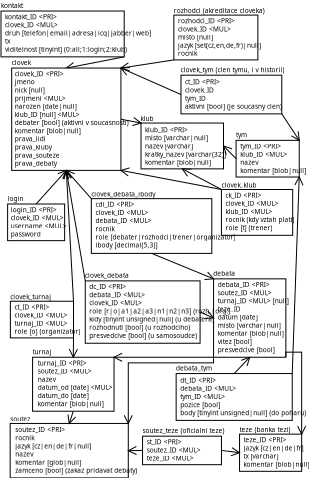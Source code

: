 <?xml version="1.0" encoding="UTF-8"?>
<dia:diagram xmlns:dia="http://www.lysator.liu.se/~alla/dia/">
  <dia:layer name="Background" visible="true">
    <dia:object type="Standard - Line" version="0" id="O0">
      <dia:attribute name="obj_pos">
        <dia:point val="3.325,4.8"/>
      </dia:attribute>
      <dia:attribute name="obj_bb">
        <dia:rectangle val="-2.898,1.468;3.325,4.8"/>
      </dia:attribute>
      <dia:attribute name="conn_endpoints">
        <dia:point val="3.325,4.8"/>
        <dia:point val="-2.575,2.2"/>
      </dia:attribute>
      <dia:attribute name="numcp">
        <dia:int val="1"/>
      </dia:attribute>
      <dia:attribute name="line_width">
        <dia:real val="0"/>
      </dia:attribute>
      <dia:attribute name="end_arrow">
        <dia:enum val="1"/>
      </dia:attribute>
      <dia:attribute name="end_arrow_length">
        <dia:real val="0.8"/>
      </dia:attribute>
      <dia:attribute name="end_arrow_width">
        <dia:real val="0.8"/>
      </dia:attribute>
      <dia:connections>
        <dia:connection handle="0" to="O52" connection="3"/>
        <dia:connection handle="1" to="O64" connection="2"/>
      </dia:connections>
    </dia:object>
    <dia:group>
      <dia:object type="Standard - Text" version="0" id="O1">
        <dia:attribute name="obj_pos">
          <dia:point val="6.5,22.6"/>
        </dia:attribute>
        <dia:attribute name="obj_bb">
          <dia:rectangle val="6.5,21.95;8.4,23"/>
        </dia:attribute>
        <dia:attribute name="text">
          <dia:composite type="text">
            <dia:attribute name="string">
              <dia:string>#debata#</dia:string>
            </dia:attribute>
            <dia:attribute name="font">
              <dia:font family="sans" style="0" name="Helvetica"/>
            </dia:attribute>
            <dia:attribute name="height">
              <dia:real val="0.8"/>
            </dia:attribute>
            <dia:attribute name="pos">
              <dia:point val="6.5,22.6"/>
            </dia:attribute>
            <dia:attribute name="color">
              <dia:color val="#000000"/>
            </dia:attribute>
            <dia:attribute name="alignment">
              <dia:enum val="0"/>
            </dia:attribute>
          </dia:composite>
        </dia:attribute>
      </dia:object>
      <dia:object type="Standard - Box" version="0" id="O2">
        <dia:attribute name="obj_pos">
          <dia:point val="6.525,22.9"/>
        </dia:attribute>
        <dia:attribute name="obj_bb">
          <dia:rectangle val="6.5,22.875;13.65,30.625"/>
        </dia:attribute>
        <dia:attribute name="elem_corner">
          <dia:point val="6.525,22.9"/>
        </dia:attribute>
        <dia:attribute name="elem_width">
          <dia:real val="7.1"/>
        </dia:attribute>
        <dia:attribute name="elem_height">
          <dia:real val="7.7"/>
        </dia:attribute>
        <dia:attribute name="border_width">
          <dia:real val="0.05"/>
        </dia:attribute>
        <dia:attribute name="show_background">
          <dia:boolean val="true"/>
        </dia:attribute>
      </dia:object>
      <dia:object type="Standard - Text" version="0" id="O3">
        <dia:attribute name="obj_pos">
          <dia:point val="6.5,24"/>
        </dia:attribute>
        <dia:attribute name="obj_bb">
          <dia:rectangle val="6.5,23.35;6.5,24.4"/>
        </dia:attribute>
        <dia:attribute name="text">
          <dia:composite type="text">
            <dia:attribute name="string">
              <dia:string>##</dia:string>
            </dia:attribute>
            <dia:attribute name="font">
              <dia:font family="sans" style="0" name="Helvetica"/>
            </dia:attribute>
            <dia:attribute name="height">
              <dia:real val="0.8"/>
            </dia:attribute>
            <dia:attribute name="pos">
              <dia:point val="6.5,24"/>
            </dia:attribute>
            <dia:attribute name="color">
              <dia:color val="#000000"/>
            </dia:attribute>
            <dia:attribute name="alignment">
              <dia:enum val="0"/>
            </dia:attribute>
          </dia:composite>
        </dia:attribute>
      </dia:object>
      <dia:object type="Standard - Text" version="0" id="O4">
        <dia:attribute name="obj_pos">
          <dia:point val="6.925,23.7"/>
        </dia:attribute>
        <dia:attribute name="obj_bb">
          <dia:rectangle val="6.925,23.05;13.025,30.5"/>
        </dia:attribute>
        <dia:attribute name="text">
          <dia:composite type="text">
            <dia:attribute name="string">
              <dia:string>#debata_ID &lt;PRI&gt;
soutez_ID &lt;MUL&gt;
turnaj_ID &lt;MUL&gt; [null]
teze_ID
datum [date]
misto [varchar|null]
komentar [blob|null]
vitez [bool]
presvedcive [bool]#</dia:string>
            </dia:attribute>
            <dia:attribute name="font">
              <dia:font family="sans" style="0" name="Helvetica"/>
            </dia:attribute>
            <dia:attribute name="height">
              <dia:real val="0.8"/>
            </dia:attribute>
            <dia:attribute name="pos">
              <dia:point val="6.925,23.7"/>
            </dia:attribute>
            <dia:attribute name="color">
              <dia:color val="#000000"/>
            </dia:attribute>
            <dia:attribute name="alignment">
              <dia:enum val="0"/>
            </dia:attribute>
          </dia:composite>
        </dia:attribute>
      </dia:object>
    </dia:group>
    <dia:object type="Standard - Line" version="0" id="O5">
      <dia:attribute name="obj_pos">
        <dia:point val="-6.075,23.1"/>
      </dia:attribute>
      <dia:attribute name="obj_bb">
        <dia:rectangle val="-8.726,12.115;-6.075,23.1"/>
      </dia:attribute>
      <dia:attribute name="conn_endpoints">
        <dia:point val="-6.075,23.1"/>
        <dia:point val="-7.938,12.25"/>
      </dia:attribute>
      <dia:attribute name="numcp">
        <dia:int val="1"/>
      </dia:attribute>
      <dia:attribute name="line_width">
        <dia:real val="0"/>
      </dia:attribute>
      <dia:attribute name="end_arrow">
        <dia:enum val="1"/>
      </dia:attribute>
      <dia:attribute name="end_arrow_length">
        <dia:real val="0.8"/>
      </dia:attribute>
      <dia:attribute name="end_arrow_width">
        <dia:real val="0.8"/>
      </dia:attribute>
      <dia:connections>
        <dia:connection handle="0" to="O56" connection="0"/>
        <dia:connection handle="1" to="O64" connection="6"/>
      </dia:connections>
    </dia:object>
    <dia:object type="Standard - Line" version="0" id="O6">
      <dia:attribute name="obj_pos">
        <dia:point val="5.2,26.163"/>
      </dia:attribute>
      <dia:attribute name="obj_bb">
        <dia:rectangle val="5.2,26.019;6.849,27.481"/>
      </dia:attribute>
      <dia:attribute name="conn_endpoints">
        <dia:point val="5.2,26.163"/>
        <dia:point val="6.525,26.75"/>
      </dia:attribute>
      <dia:attribute name="numcp">
        <dia:int val="1"/>
      </dia:attribute>
      <dia:attribute name="line_width">
        <dia:real val="0"/>
      </dia:attribute>
      <dia:attribute name="end_arrow">
        <dia:enum val="1"/>
      </dia:attribute>
      <dia:attribute name="end_arrow_length">
        <dia:real val="0.8"/>
      </dia:attribute>
      <dia:attribute name="end_arrow_width">
        <dia:real val="0.8"/>
      </dia:attribute>
      <dia:connections>
        <dia:connection handle="0" to="O56" connection="4"/>
        <dia:connection handle="1" to="O2" connection="3"/>
      </dia:connections>
    </dia:object>
    <dia:object type="Standard - Line" version="0" id="O7">
      <dia:attribute name="obj_pos">
        <dia:point val="8.55,32.2"/>
      </dia:attribute>
      <dia:attribute name="obj_bb">
        <dia:rectangle val="8.55,30.048;10.654,32.2"/>
      </dia:attribute>
      <dia:attribute name="conn_endpoints">
        <dia:point val="8.55,32.2"/>
        <dia:point val="10.075,30.6"/>
      </dia:attribute>
      <dia:attribute name="numcp">
        <dia:int val="1"/>
      </dia:attribute>
      <dia:attribute name="line_width">
        <dia:real val="0"/>
      </dia:attribute>
      <dia:attribute name="end_arrow">
        <dia:enum val="1"/>
      </dia:attribute>
      <dia:attribute name="end_arrow_length">
        <dia:real val="0.8"/>
      </dia:attribute>
      <dia:attribute name="end_arrow_width">
        <dia:real val="0.8"/>
      </dia:attribute>
      <dia:connections>
        <dia:connection handle="0" to="O59" connection="1"/>
        <dia:connection handle="1" to="O2" connection="6"/>
      </dia:connections>
    </dia:object>
    <dia:group>
      <dia:object type="Standard - Text" version="0" id="O8">
        <dia:attribute name="obj_pos">
          <dia:point val="-0.65,7.4"/>
        </dia:attribute>
        <dia:attribute name="obj_bb">
          <dia:rectangle val="-0.65,6.75;0.5,7.8"/>
        </dia:attribute>
        <dia:attribute name="text">
          <dia:composite type="text">
            <dia:attribute name="string">
              <dia:string>#klub#</dia:string>
            </dia:attribute>
            <dia:attribute name="font">
              <dia:font family="sans" style="0" name="Helvetica"/>
            </dia:attribute>
            <dia:attribute name="height">
              <dia:real val="0.8"/>
            </dia:attribute>
            <dia:attribute name="pos">
              <dia:point val="-0.65,7.4"/>
            </dia:attribute>
            <dia:attribute name="color">
              <dia:color val="#000000"/>
            </dia:attribute>
            <dia:attribute name="alignment">
              <dia:enum val="0"/>
            </dia:attribute>
          </dia:composite>
        </dia:attribute>
      </dia:object>
      <dia:object type="Standard - Box" version="0" id="O9">
        <dia:attribute name="obj_pos">
          <dia:point val="-0.6,7.6"/>
        </dia:attribute>
        <dia:attribute name="obj_bb">
          <dia:rectangle val="-0.625,7.575;7.525,12.125"/>
        </dia:attribute>
        <dia:attribute name="elem_corner">
          <dia:point val="-0.6,7.6"/>
        </dia:attribute>
        <dia:attribute name="elem_width">
          <dia:real val="8.1"/>
        </dia:attribute>
        <dia:attribute name="elem_height">
          <dia:real val="4.5"/>
        </dia:attribute>
        <dia:attribute name="border_width">
          <dia:real val="0.05"/>
        </dia:attribute>
        <dia:attribute name="show_background">
          <dia:boolean val="true"/>
        </dia:attribute>
      </dia:object>
      <dia:object type="Standard - Text" version="0" id="O10">
        <dia:attribute name="obj_pos">
          <dia:point val="-0.2,8.5"/>
        </dia:attribute>
        <dia:attribute name="obj_bb">
          <dia:rectangle val="-0.2,7.85;7,12.1"/>
        </dia:attribute>
        <dia:attribute name="text">
          <dia:composite type="text">
            <dia:attribute name="string">
              <dia:string>#klub_ID &lt;PRI&gt;
misto [varchar|null]
nazev [varchar]
kratky_nazev [varchar(32)]
komentar [blob|null]#</dia:string>
            </dia:attribute>
            <dia:attribute name="font">
              <dia:font family="sans" style="0" name="Helvetica"/>
            </dia:attribute>
            <dia:attribute name="height">
              <dia:real val="0.8"/>
            </dia:attribute>
            <dia:attribute name="pos">
              <dia:point val="-0.2,8.5"/>
            </dia:attribute>
            <dia:attribute name="color">
              <dia:color val="#000000"/>
            </dia:attribute>
            <dia:attribute name="alignment">
              <dia:enum val="0"/>
            </dia:attribute>
          </dia:composite>
        </dia:attribute>
      </dia:object>
    </dia:group>
    <dia:object type="Standard - Line" version="0" id="O11">
      <dia:attribute name="obj_pos">
        <dia:point val="-2.575,7.225"/>
      </dia:attribute>
      <dia:attribute name="obj_bb">
        <dia:rectangle val="-2.575,6.814;-0.451,8.386"/>
      </dia:attribute>
      <dia:attribute name="conn_endpoints">
        <dia:point val="-2.575,7.225"/>
        <dia:point val="-0.6,7.6"/>
      </dia:attribute>
      <dia:attribute name="numcp">
        <dia:int val="1"/>
      </dia:attribute>
      <dia:attribute name="line_width">
        <dia:real val="0"/>
      </dia:attribute>
      <dia:attribute name="end_arrow">
        <dia:enum val="1"/>
      </dia:attribute>
      <dia:attribute name="end_arrow_length">
        <dia:real val="0.8"/>
      </dia:attribute>
      <dia:attribute name="end_arrow_width">
        <dia:real val="0.8"/>
      </dia:attribute>
      <dia:connections>
        <dia:connection handle="0" to="O64" connection="4"/>
        <dia:connection handle="1" to="O9" connection="0"/>
      </dia:connections>
    </dia:object>
    <dia:group>
      <dia:object type="Standard - Text" version="0" id="O12">
        <dia:attribute name="obj_pos">
          <dia:point val="2.625,-3.2"/>
        </dia:attribute>
        <dia:attribute name="obj_bb">
          <dia:rectangle val="2.625,-3.85;10.625,-2.8"/>
        </dia:attribute>
        <dia:attribute name="text">
          <dia:composite type="text">
            <dia:attribute name="string">
              <dia:string>#rozhodci (akreditace cloveka)#</dia:string>
            </dia:attribute>
            <dia:attribute name="font">
              <dia:font family="sans" style="0" name="Helvetica"/>
            </dia:attribute>
            <dia:attribute name="height">
              <dia:real val="0.8"/>
            </dia:attribute>
            <dia:attribute name="pos">
              <dia:point val="2.625,-3.2"/>
            </dia:attribute>
            <dia:attribute name="color">
              <dia:color val="#000000"/>
            </dia:attribute>
            <dia:attribute name="alignment">
              <dia:enum val="0"/>
            </dia:attribute>
          </dia:composite>
        </dia:attribute>
      </dia:object>
      <dia:object type="Standard - Box" version="0" id="O13">
        <dia:attribute name="obj_pos">
          <dia:point val="2.625,-3"/>
        </dia:attribute>
        <dia:attribute name="obj_bb">
          <dia:rectangle val="2.625,-3;10.875,1.4"/>
        </dia:attribute>
        <dia:attribute name="elem_corner">
          <dia:point val="2.625,-3"/>
        </dia:attribute>
        <dia:attribute name="elem_width">
          <dia:real val="8.25"/>
        </dia:attribute>
        <dia:attribute name="elem_height">
          <dia:real val="4.4"/>
        </dia:attribute>
        <dia:attribute name="border_width">
          <dia:real val="0"/>
        </dia:attribute>
        <dia:attribute name="show_background">
          <dia:boolean val="true"/>
        </dia:attribute>
      </dia:object>
      <dia:object type="Standard - Text" version="0" id="O14">
        <dia:attribute name="obj_pos">
          <dia:point val="3.025,-2.2"/>
        </dia:attribute>
        <dia:attribute name="obj_bb">
          <dia:rectangle val="3.025,-2.85;10.025,1.4"/>
        </dia:attribute>
        <dia:attribute name="text">
          <dia:composite type="text">
            <dia:attribute name="string">
              <dia:string>#rozhodci_ID &lt;PRI&gt;
clovek_ID &lt;MUL&gt;
misto [null]
jazyk [set(cz,en,de,fr)|null]
rocnik#</dia:string>
            </dia:attribute>
            <dia:attribute name="font">
              <dia:font family="sans" style="0" name="Helvetica"/>
            </dia:attribute>
            <dia:attribute name="height">
              <dia:real val="0.8"/>
            </dia:attribute>
            <dia:attribute name="pos">
              <dia:point val="3.025,-2.2"/>
            </dia:attribute>
            <dia:attribute name="color">
              <dia:color val="#000000"/>
            </dia:attribute>
            <dia:attribute name="alignment">
              <dia:enum val="0"/>
            </dia:attribute>
          </dia:composite>
        </dia:attribute>
      </dia:object>
    </dia:group>
    <dia:object type="Standard - Line" version="0" id="O15">
      <dia:attribute name="obj_pos">
        <dia:point val="2.625,1.4"/>
      </dia:attribute>
      <dia:attribute name="obj_bb">
        <dia:rectangle val="-2.697,1.4;2.625,2.991"/>
      </dia:attribute>
      <dia:attribute name="conn_endpoints">
        <dia:point val="2.625,1.4"/>
        <dia:point val="-2.575,2.2"/>
      </dia:attribute>
      <dia:attribute name="numcp">
        <dia:int val="1"/>
      </dia:attribute>
      <dia:attribute name="line_width">
        <dia:real val="0"/>
      </dia:attribute>
      <dia:attribute name="end_arrow">
        <dia:enum val="1"/>
      </dia:attribute>
      <dia:attribute name="end_arrow_length">
        <dia:real val="0.8"/>
      </dia:attribute>
      <dia:attribute name="end_arrow_width">
        <dia:real val="0.8"/>
      </dia:attribute>
      <dia:connections>
        <dia:connection handle="0" to="O13" connection="5"/>
        <dia:connection handle="1" to="O64" connection="2"/>
      </dia:connections>
    </dia:object>
    <dia:group>
      <dia:object type="Standard - Text" version="0" id="O16">
        <dia:attribute name="obj_pos">
          <dia:point val="-13.45,36.9"/>
        </dia:attribute>
        <dia:attribute name="obj_bb">
          <dia:rectangle val="-13.45,36.25;-11.65,37.3"/>
        </dia:attribute>
        <dia:attribute name="text">
          <dia:composite type="text">
            <dia:attribute name="string">
              <dia:string>#soutez#</dia:string>
            </dia:attribute>
            <dia:attribute name="font">
              <dia:font family="sans" style="0" name="Helvetica"/>
            </dia:attribute>
            <dia:attribute name="height">
              <dia:real val="0.8"/>
            </dia:attribute>
            <dia:attribute name="pos">
              <dia:point val="-13.45,36.9"/>
            </dia:attribute>
            <dia:attribute name="color">
              <dia:color val="#000000"/>
            </dia:attribute>
            <dia:attribute name="alignment">
              <dia:enum val="0"/>
            </dia:attribute>
          </dia:composite>
        </dia:attribute>
      </dia:object>
      <dia:object type="Standard - Box" version="0" id="O17">
        <dia:attribute name="obj_pos">
          <dia:point val="-13.45,37.1"/>
        </dia:attribute>
        <dia:attribute name="obj_bb">
          <dia:rectangle val="-13.45,37.1;-1.85,42.45"/>
        </dia:attribute>
        <dia:attribute name="elem_corner">
          <dia:point val="-13.45,37.1"/>
        </dia:attribute>
        <dia:attribute name="elem_width">
          <dia:real val="11.6"/>
        </dia:attribute>
        <dia:attribute name="elem_height">
          <dia:real val="5.35"/>
        </dia:attribute>
        <dia:attribute name="border_width">
          <dia:real val="0"/>
        </dia:attribute>
        <dia:attribute name="show_background">
          <dia:boolean val="true"/>
        </dia:attribute>
      </dia:object>
      <dia:object type="Standard - Text" version="0" id="O18">
        <dia:attribute name="obj_pos">
          <dia:point val="-12.95,37.95"/>
        </dia:attribute>
        <dia:attribute name="obj_bb">
          <dia:rectangle val="-12.95,37.3;-2.3,42.35"/>
        </dia:attribute>
        <dia:attribute name="text">
          <dia:composite type="text">
            <dia:attribute name="string">
              <dia:string>#soutez_ID &lt;PRI&gt;
rocnik
jazyk [cz|en|de|fr|null]
nazev
komentar [glob|null]
zamceno [bool] (zakaz pridavat debaty)#</dia:string>
            </dia:attribute>
            <dia:attribute name="font">
              <dia:font family="sans" style="0" name="Helvetica"/>
            </dia:attribute>
            <dia:attribute name="height">
              <dia:real val="0.8"/>
            </dia:attribute>
            <dia:attribute name="pos">
              <dia:point val="-12.95,37.95"/>
            </dia:attribute>
            <dia:attribute name="color">
              <dia:color val="#000000"/>
            </dia:attribute>
            <dia:attribute name="alignment">
              <dia:enum val="0"/>
            </dia:attribute>
          </dia:composite>
        </dia:attribute>
      </dia:object>
    </dia:group>
    <dia:object type="Standard - Line" version="0" id="O19">
      <dia:attribute name="obj_pos">
        <dia:point val="-0.45,39.75"/>
      </dia:attribute>
      <dia:attribute name="obj_bb">
        <dia:rectangle val="-1.864,38.975;-0.45,40.575"/>
      </dia:attribute>
      <dia:attribute name="conn_endpoints">
        <dia:point val="-0.45,39.75"/>
        <dia:point val="-1.85,39.775"/>
      </dia:attribute>
      <dia:attribute name="numcp">
        <dia:int val="1"/>
      </dia:attribute>
      <dia:attribute name="line_width">
        <dia:real val="0"/>
      </dia:attribute>
      <dia:attribute name="end_arrow">
        <dia:enum val="1"/>
      </dia:attribute>
      <dia:attribute name="end_arrow_length">
        <dia:real val="0.8"/>
      </dia:attribute>
      <dia:attribute name="end_arrow_width">
        <dia:real val="0.8"/>
      </dia:attribute>
      <dia:connections>
        <dia:connection handle="0" to="O50" connection="3"/>
        <dia:connection handle="1" to="O17" connection="4"/>
      </dia:connections>
    </dia:object>
    <dia:group>
      <dia:object type="Standard - Text" version="0" id="O20">
        <dia:attribute name="obj_pos">
          <dia:point val="9.075,37.95"/>
        </dia:attribute>
        <dia:attribute name="obj_bb">
          <dia:rectangle val="9.075,37.3;13.575,38.35"/>
        </dia:attribute>
        <dia:attribute name="text">
          <dia:composite type="text">
            <dia:attribute name="string">
              <dia:string>#teze (banka tezi)#</dia:string>
            </dia:attribute>
            <dia:attribute name="font">
              <dia:font family="sans" style="0" name="Helvetica"/>
            </dia:attribute>
            <dia:attribute name="height">
              <dia:real val="0.8"/>
            </dia:attribute>
            <dia:attribute name="pos">
              <dia:point val="9.075,37.95"/>
            </dia:attribute>
            <dia:attribute name="color">
              <dia:color val="#000000"/>
            </dia:attribute>
            <dia:attribute name="alignment">
              <dia:enum val="0"/>
            </dia:attribute>
          </dia:composite>
        </dia:attribute>
      </dia:object>
      <dia:object type="Standard - Box" version="0" id="O21">
        <dia:attribute name="obj_pos">
          <dia:point val="9.075,38.15"/>
        </dia:attribute>
        <dia:attribute name="obj_bb">
          <dia:rectangle val="9.075,38.15;15.175,41.8"/>
        </dia:attribute>
        <dia:attribute name="elem_corner">
          <dia:point val="9.075,38.15"/>
        </dia:attribute>
        <dia:attribute name="elem_width">
          <dia:real val="6.1"/>
        </dia:attribute>
        <dia:attribute name="elem_height">
          <dia:real val="3.65"/>
        </dia:attribute>
        <dia:attribute name="border_width">
          <dia:real val="0"/>
        </dia:attribute>
        <dia:attribute name="show_background">
          <dia:boolean val="true"/>
        </dia:attribute>
      </dia:object>
      <dia:object type="Standard - Text" version="0" id="O22">
        <dia:attribute name="obj_pos">
          <dia:point val="9.475,38.95"/>
        </dia:attribute>
        <dia:attribute name="obj_bb">
          <dia:rectangle val="9.475,38.3;14.825,41.75"/>
        </dia:attribute>
        <dia:attribute name="text">
          <dia:composite type="text">
            <dia:attribute name="string">
              <dia:string>#teze_ID &lt;PRI&gt;
jazyk [cz|en|de|fr]
tx [varchar]
komentar [blob|null]#</dia:string>
            </dia:attribute>
            <dia:attribute name="font">
              <dia:font family="sans" style="0" name="Helvetica"/>
            </dia:attribute>
            <dia:attribute name="height">
              <dia:real val="0.8"/>
            </dia:attribute>
            <dia:attribute name="pos">
              <dia:point val="9.475,38.95"/>
            </dia:attribute>
            <dia:attribute name="color">
              <dia:color val="#000000"/>
            </dia:attribute>
            <dia:attribute name="alignment">
              <dia:enum val="0"/>
            </dia:attribute>
          </dia:composite>
        </dia:attribute>
      </dia:object>
    </dia:group>
    <dia:object type="Standard - Line" version="0" id="O23">
      <dia:attribute name="obj_pos">
        <dia:point val="7.3,39.75"/>
      </dia:attribute>
      <dia:attribute name="obj_bb">
        <dia:rectangle val="7.3,39.181;9.176,40.769"/>
      </dia:attribute>
      <dia:attribute name="conn_endpoints">
        <dia:point val="7.3,39.75"/>
        <dia:point val="9.075,39.975"/>
      </dia:attribute>
      <dia:attribute name="numcp">
        <dia:int val="1"/>
      </dia:attribute>
      <dia:attribute name="line_width">
        <dia:real val="0"/>
      </dia:attribute>
      <dia:attribute name="end_arrow">
        <dia:enum val="1"/>
      </dia:attribute>
      <dia:attribute name="end_arrow_length">
        <dia:real val="0.8"/>
      </dia:attribute>
      <dia:attribute name="end_arrow_width">
        <dia:real val="0.8"/>
      </dia:attribute>
      <dia:connections>
        <dia:connection handle="0" to="O50" connection="4"/>
        <dia:connection handle="1" to="O21" connection="3"/>
      </dia:connections>
    </dia:object>
    <dia:group>
      <dia:object type="Standard - Text" version="0" id="O24">
        <dia:attribute name="obj_pos">
          <dia:point val="8.736,9"/>
        </dia:attribute>
        <dia:attribute name="obj_bb">
          <dia:rectangle val="8.736,8.35;9.686,9.4"/>
        </dia:attribute>
        <dia:attribute name="text">
          <dia:composite type="text">
            <dia:attribute name="string">
              <dia:string>#tym#</dia:string>
            </dia:attribute>
            <dia:attribute name="font">
              <dia:font family="sans" style="0" name="Helvetica"/>
            </dia:attribute>
            <dia:attribute name="height">
              <dia:real val="0.8"/>
            </dia:attribute>
            <dia:attribute name="pos">
              <dia:point val="8.736,9"/>
            </dia:attribute>
            <dia:attribute name="color">
              <dia:color val="#000000"/>
            </dia:attribute>
            <dia:attribute name="alignment">
              <dia:enum val="0"/>
            </dia:attribute>
          </dia:composite>
        </dia:attribute>
      </dia:object>
      <dia:object type="Standard - Box" version="0" id="O25">
        <dia:attribute name="obj_pos">
          <dia:point val="8.736,9.3"/>
        </dia:attribute>
        <dia:attribute name="obj_bb">
          <dia:rectangle val="8.736,9.3;14.936,12.9"/>
        </dia:attribute>
        <dia:attribute name="elem_corner">
          <dia:point val="8.736,9.3"/>
        </dia:attribute>
        <dia:attribute name="elem_width">
          <dia:real val="6.2"/>
        </dia:attribute>
        <dia:attribute name="elem_height">
          <dia:real val="3.6"/>
        </dia:attribute>
        <dia:attribute name="border_width">
          <dia:real val="0"/>
        </dia:attribute>
        <dia:attribute name="show_background">
          <dia:boolean val="true"/>
        </dia:attribute>
      </dia:object>
      <dia:object type="Standard - Text" version="0" id="O26">
        <dia:attribute name="obj_pos">
          <dia:point val="9.136,10.1"/>
        </dia:attribute>
        <dia:attribute name="obj_bb">
          <dia:rectangle val="9.136,9.45;14.486,12.9"/>
        </dia:attribute>
        <dia:attribute name="text">
          <dia:composite type="text">
            <dia:attribute name="string">
              <dia:string>#tym_ID &lt;PRI&gt;
klub_ID &lt;MUL&gt;
nazev
komentar [blob|null]#</dia:string>
            </dia:attribute>
            <dia:attribute name="font">
              <dia:font family="sans" style="0" name="Helvetica"/>
            </dia:attribute>
            <dia:attribute name="height">
              <dia:real val="0.8"/>
            </dia:attribute>
            <dia:attribute name="pos">
              <dia:point val="9.136,10.1"/>
            </dia:attribute>
            <dia:attribute name="color">
              <dia:color val="#000000"/>
            </dia:attribute>
            <dia:attribute name="alignment">
              <dia:enum val="0"/>
            </dia:attribute>
          </dia:composite>
        </dia:attribute>
      </dia:object>
    </dia:group>
    <dia:object type="Standard - Line" version="0" id="O27">
      <dia:attribute name="obj_pos">
        <dia:point val="13.225,6.7"/>
      </dia:attribute>
      <dia:attribute name="obj_bb">
        <dia:rectangle val="13.225,6.7;15.604,9.74"/>
      </dia:attribute>
      <dia:attribute name="conn_endpoints">
        <dia:point val="13.225,6.7"/>
        <dia:point val="14.936,9.3"/>
      </dia:attribute>
      <dia:attribute name="numcp">
        <dia:int val="1"/>
      </dia:attribute>
      <dia:attribute name="line_width">
        <dia:real val="0"/>
      </dia:attribute>
      <dia:attribute name="end_arrow">
        <dia:enum val="1"/>
      </dia:attribute>
      <dia:attribute name="end_arrow_length">
        <dia:real val="0.8"/>
      </dia:attribute>
      <dia:attribute name="end_arrow_width">
        <dia:real val="0.8"/>
      </dia:attribute>
      <dia:connections>
        <dia:connection handle="0" to="O52" connection="7"/>
        <dia:connection handle="1" to="O25" connection="2"/>
      </dia:connections>
    </dia:object>
    <dia:object type="Standard - Line" version="0" id="O28">
      <dia:attribute name="obj_pos">
        <dia:point val="14.25,32.2"/>
      </dia:attribute>
      <dia:attribute name="obj_bb">
        <dia:rectangle val="14.136,12.872;15.735,32.2"/>
      </dia:attribute>
      <dia:attribute name="conn_endpoints">
        <dia:point val="14.25,32.2"/>
        <dia:point val="14.936,12.9"/>
      </dia:attribute>
      <dia:attribute name="numcp">
        <dia:int val="1"/>
      </dia:attribute>
      <dia:attribute name="line_width">
        <dia:real val="0"/>
      </dia:attribute>
      <dia:attribute name="end_arrow">
        <dia:enum val="1"/>
      </dia:attribute>
      <dia:attribute name="end_arrow_length">
        <dia:real val="0.8"/>
      </dia:attribute>
      <dia:attribute name="end_arrow_width">
        <dia:real val="0.8"/>
      </dia:attribute>
      <dia:connections>
        <dia:connection handle="0" to="O59" connection="2"/>
        <dia:connection handle="1" to="O25" connection="7"/>
      </dia:connections>
    </dia:object>
    <dia:object type="Standard - Line" version="0" id="O29">
      <dia:attribute name="obj_pos">
        <dia:point val="8.736,11.1"/>
      </dia:attribute>
      <dia:attribute name="obj_bb">
        <dia:rectangle val="6.931,9.288;8.736,11.1"/>
      </dia:attribute>
      <dia:attribute name="conn_endpoints">
        <dia:point val="8.736,11.1"/>
        <dia:point val="7.5,9.85"/>
      </dia:attribute>
      <dia:attribute name="numcp">
        <dia:int val="1"/>
      </dia:attribute>
      <dia:attribute name="line_width">
        <dia:real val="0"/>
      </dia:attribute>
      <dia:attribute name="end_arrow">
        <dia:enum val="1"/>
      </dia:attribute>
      <dia:attribute name="end_arrow_length">
        <dia:real val="0.8"/>
      </dia:attribute>
      <dia:attribute name="end_arrow_width">
        <dia:real val="0.8"/>
      </dia:attribute>
      <dia:connections>
        <dia:connection handle="0" to="O25" connection="3"/>
        <dia:connection handle="1" to="O9" connection="4"/>
      </dia:connections>
    </dia:object>
    <dia:object type="Standard - Line" version="0" id="O30">
      <dia:attribute name="obj_pos">
        <dia:point val="-2.25,1.1"/>
      </dia:attribute>
      <dia:attribute name="obj_bb">
        <dia:rectangle val="-8.089,1.1;-2.25,2.985"/>
      </dia:attribute>
      <dia:attribute name="conn_endpoints">
        <dia:point val="-2.25,1.1"/>
        <dia:point val="-7.938,2.2"/>
      </dia:attribute>
      <dia:attribute name="numcp">
        <dia:int val="1"/>
      </dia:attribute>
      <dia:attribute name="line_width">
        <dia:real val="0"/>
      </dia:attribute>
      <dia:attribute name="end_arrow">
        <dia:enum val="1"/>
      </dia:attribute>
      <dia:attribute name="end_arrow_length">
        <dia:real val="0.8"/>
      </dia:attribute>
      <dia:attribute name="end_arrow_width">
        <dia:real val="0.8"/>
      </dia:attribute>
      <dia:connections>
        <dia:connection handle="0" to="O32" connection="7"/>
        <dia:connection handle="1" to="O64" connection="1"/>
      </dia:connections>
    </dia:object>
    <dia:group>
      <dia:object type="Standard - Text" version="0" id="O31">
        <dia:attribute name="obj_pos">
          <dia:point val="-14.35,-3.7"/>
        </dia:attribute>
        <dia:attribute name="obj_bb">
          <dia:rectangle val="-14.35,-4.35;-12.4,-3.3"/>
        </dia:attribute>
        <dia:attribute name="text">
          <dia:composite type="text">
            <dia:attribute name="string">
              <dia:string>#kontakt#</dia:string>
            </dia:attribute>
            <dia:attribute name="font">
              <dia:font family="sans" style="0" name="Helvetica"/>
            </dia:attribute>
            <dia:attribute name="height">
              <dia:real val="0.8"/>
            </dia:attribute>
            <dia:attribute name="pos">
              <dia:point val="-14.35,-3.7"/>
            </dia:attribute>
            <dia:attribute name="color">
              <dia:color val="#000000"/>
            </dia:attribute>
            <dia:attribute name="alignment">
              <dia:enum val="0"/>
            </dia:attribute>
          </dia:composite>
        </dia:attribute>
      </dia:object>
      <dia:object type="Standard - Box" version="0" id="O32">
        <dia:attribute name="obj_pos">
          <dia:point val="-14.35,-3.4"/>
        </dia:attribute>
        <dia:attribute name="obj_bb">
          <dia:rectangle val="-14.35,-3.4;-2.25,1.1"/>
        </dia:attribute>
        <dia:attribute name="elem_corner">
          <dia:point val="-14.35,-3.4"/>
        </dia:attribute>
        <dia:attribute name="elem_width">
          <dia:real val="12.1"/>
        </dia:attribute>
        <dia:attribute name="elem_height">
          <dia:real val="4.5"/>
        </dia:attribute>
        <dia:attribute name="border_width">
          <dia:real val="0"/>
        </dia:attribute>
        <dia:attribute name="show_background">
          <dia:boolean val="true"/>
        </dia:attribute>
      </dia:object>
      <dia:object type="Standard - Text" version="0" id="O33">
        <dia:attribute name="obj_pos">
          <dia:point val="-13.95,-2.6"/>
        </dia:attribute>
        <dia:attribute name="obj_bb">
          <dia:rectangle val="-13.95,-3.25;-2.55,1"/>
        </dia:attribute>
        <dia:attribute name="text">
          <dia:composite type="text">
            <dia:attribute name="string">
              <dia:string>#kontakt_ID &lt;PRI&gt;
clovek_ID &lt;MUL&gt;
druh [telefon|email|adresa|icq|jabber|web]
tx
viditelnost [tinyint] (0:all;1:login;2:klub)#</dia:string>
            </dia:attribute>
            <dia:attribute name="font">
              <dia:font family="sans" style="0" name="Helvetica"/>
            </dia:attribute>
            <dia:attribute name="height">
              <dia:real val="0.8"/>
            </dia:attribute>
            <dia:attribute name="pos">
              <dia:point val="-13.95,-2.6"/>
            </dia:attribute>
            <dia:attribute name="color">
              <dia:color val="#000000"/>
            </dia:attribute>
            <dia:attribute name="alignment">
              <dia:enum val="0"/>
            </dia:attribute>
          </dia:composite>
        </dia:attribute>
      </dia:object>
    </dia:group>
    <dia:group>
      <dia:object type="Standard - Box" version="0" id="O34">
        <dia:attribute name="obj_pos">
          <dia:point val="-11.25,30.6"/>
        </dia:attribute>
        <dia:attribute name="obj_bb">
          <dia:rectangle val="-11.25,30.6;-3.25,35.9"/>
        </dia:attribute>
        <dia:attribute name="elem_corner">
          <dia:point val="-11.25,30.6"/>
        </dia:attribute>
        <dia:attribute name="elem_width">
          <dia:real val="8"/>
        </dia:attribute>
        <dia:attribute name="elem_height">
          <dia:real val="5.3"/>
        </dia:attribute>
        <dia:attribute name="border_width">
          <dia:real val="0"/>
        </dia:attribute>
        <dia:attribute name="show_background">
          <dia:boolean val="true"/>
        </dia:attribute>
      </dia:object>
      <dia:object type="Standard - Text" version="0" id="O35">
        <dia:attribute name="obj_pos">
          <dia:point val="-10.75,31.4"/>
        </dia:attribute>
        <dia:attribute name="obj_bb">
          <dia:rectangle val="-10.75,30.75;-4.2,35.8"/>
        </dia:attribute>
        <dia:attribute name="text">
          <dia:composite type="text">
            <dia:attribute name="string">
              <dia:string>#turnaj_ID &lt;PRI&gt;
soutez_ID &lt;MUL&gt;
nazev
datum_od [date] &lt;MUL&gt;
datum_do [date]
komentar [blob|null]#</dia:string>
            </dia:attribute>
            <dia:attribute name="font">
              <dia:font family="sans" style="0" name="Helvetica"/>
            </dia:attribute>
            <dia:attribute name="height">
              <dia:real val="0.8"/>
            </dia:attribute>
            <dia:attribute name="pos">
              <dia:point val="-10.75,31.4"/>
            </dia:attribute>
            <dia:attribute name="color">
              <dia:color val="#000000"/>
            </dia:attribute>
            <dia:attribute name="alignment">
              <dia:enum val="0"/>
            </dia:attribute>
          </dia:composite>
        </dia:attribute>
      </dia:object>
      <dia:object type="Standard - Text" version="0" id="O36">
        <dia:attribute name="obj_pos">
          <dia:point val="-11.25,30.3"/>
        </dia:attribute>
        <dia:attribute name="obj_bb">
          <dia:rectangle val="-11.25,29.65;-9.7,30.7"/>
        </dia:attribute>
        <dia:attribute name="text">
          <dia:composite type="text">
            <dia:attribute name="string">
              <dia:string>#turnaj#</dia:string>
            </dia:attribute>
            <dia:attribute name="font">
              <dia:font family="sans" style="0" name="Helvetica"/>
            </dia:attribute>
            <dia:attribute name="height">
              <dia:real val="0.8"/>
            </dia:attribute>
            <dia:attribute name="pos">
              <dia:point val="-11.25,30.3"/>
            </dia:attribute>
            <dia:attribute name="color">
              <dia:color val="#000000"/>
            </dia:attribute>
            <dia:attribute name="alignment">
              <dia:enum val="0"/>
            </dia:attribute>
          </dia:composite>
        </dia:attribute>
      </dia:object>
    </dia:group>
    <dia:object type="Standard - Line" version="0" id="O37">
      <dia:attribute name="obj_pos">
        <dia:point val="6.525,30.6"/>
      </dia:attribute>
      <dia:attribute name="obj_bb">
        <dia:rectangle val="-3.25,29.8;6.525,31.4"/>
      </dia:attribute>
      <dia:attribute name="conn_endpoints">
        <dia:point val="6.525,30.6"/>
        <dia:point val="-3.25,30.6"/>
      </dia:attribute>
      <dia:attribute name="numcp">
        <dia:int val="1"/>
      </dia:attribute>
      <dia:attribute name="line_width">
        <dia:real val="0"/>
      </dia:attribute>
      <dia:attribute name="end_arrow">
        <dia:enum val="1"/>
      </dia:attribute>
      <dia:attribute name="end_arrow_length">
        <dia:real val="0.8"/>
      </dia:attribute>
      <dia:attribute name="end_arrow_width">
        <dia:real val="0.8"/>
      </dia:attribute>
      <dia:connections>
        <dia:connection handle="0" to="O2" connection="5"/>
        <dia:connection handle="1" to="O34" connection="2"/>
      </dia:connections>
    </dia:object>
    <dia:object type="Standard - Line" version="0" id="O38">
      <dia:attribute name="obj_pos">
        <dia:point val="-7.25,35.9"/>
      </dia:attribute>
      <dia:attribute name="obj_bb">
        <dia:rectangle val="-8.409,35.9;-6.891,37.353"/>
      </dia:attribute>
      <dia:attribute name="conn_endpoints">
        <dia:point val="-7.25,35.9"/>
        <dia:point val="-7.65,37.1"/>
      </dia:attribute>
      <dia:attribute name="numcp">
        <dia:int val="1"/>
      </dia:attribute>
      <dia:attribute name="line_width">
        <dia:real val="0"/>
      </dia:attribute>
      <dia:attribute name="end_arrow">
        <dia:enum val="1"/>
      </dia:attribute>
      <dia:attribute name="end_arrow_length">
        <dia:real val="0.8"/>
      </dia:attribute>
      <dia:attribute name="end_arrow_width">
        <dia:real val="0.8"/>
      </dia:attribute>
      <dia:connections>
        <dia:connection handle="0" to="O34" connection="6"/>
        <dia:connection handle="1" to="O17" connection="1"/>
      </dia:connections>
    </dia:object>
    <dia:group>
      <dia:object type="Standard - Text" version="0" id="O39">
        <dia:attribute name="obj_pos">
          <dia:point val="-13.43,24.9"/>
        </dia:attribute>
        <dia:attribute name="obj_bb">
          <dia:rectangle val="-13.43,24.25;-9.78,25.3"/>
        </dia:attribute>
        <dia:attribute name="text">
          <dia:composite type="text">
            <dia:attribute name="string">
              <dia:string>#clovek_turnaj#</dia:string>
            </dia:attribute>
            <dia:attribute name="font">
              <dia:font family="sans" style="0" name="Helvetica"/>
            </dia:attribute>
            <dia:attribute name="height">
              <dia:real val="0.8"/>
            </dia:attribute>
            <dia:attribute name="pos">
              <dia:point val="-13.43,24.9"/>
            </dia:attribute>
            <dia:attribute name="color">
              <dia:color val="#000000"/>
            </dia:attribute>
            <dia:attribute name="alignment">
              <dia:enum val="0"/>
            </dia:attribute>
          </dia:composite>
        </dia:attribute>
      </dia:object>
      <dia:object type="Standard - Box" version="0" id="O40">
        <dia:attribute name="obj_pos">
          <dia:point val="-13.43,25.1"/>
        </dia:attribute>
        <dia:attribute name="obj_bb">
          <dia:rectangle val="-13.43,25.1;-7.23,28.7"/>
        </dia:attribute>
        <dia:attribute name="elem_corner">
          <dia:point val="-13.43,25.1"/>
        </dia:attribute>
        <dia:attribute name="elem_width">
          <dia:real val="6.2"/>
        </dia:attribute>
        <dia:attribute name="elem_height">
          <dia:real val="3.6"/>
        </dia:attribute>
        <dia:attribute name="border_width">
          <dia:real val="0"/>
        </dia:attribute>
        <dia:attribute name="show_background">
          <dia:boolean val="true"/>
        </dia:attribute>
      </dia:object>
      <dia:object type="Standard - Text" version="0" id="O41">
        <dia:attribute name="obj_pos">
          <dia:point val="-13.03,25.9"/>
        </dia:attribute>
        <dia:attribute name="obj_bb">
          <dia:rectangle val="-13.03,25.25;-7.53,28.7"/>
        </dia:attribute>
        <dia:attribute name="text">
          <dia:composite type="text">
            <dia:attribute name="string">
              <dia:string>#ct_ID &lt;PRI&gt;
clovek_ID &lt;MUL&gt;
turnaj_ID &lt;MUL&gt;
role [o] (organizator)#</dia:string>
            </dia:attribute>
            <dia:attribute name="font">
              <dia:font family="sans" style="0" name="Helvetica"/>
            </dia:attribute>
            <dia:attribute name="height">
              <dia:real val="0.8"/>
            </dia:attribute>
            <dia:attribute name="pos">
              <dia:point val="-13.03,25.9"/>
            </dia:attribute>
            <dia:attribute name="color">
              <dia:color val="#000000"/>
            </dia:attribute>
            <dia:attribute name="alignment">
              <dia:enum val="0"/>
            </dia:attribute>
          </dia:composite>
        </dia:attribute>
      </dia:object>
    </dia:group>
    <dia:object type="Standard - Line" version="0" id="O42">
      <dia:attribute name="obj_pos">
        <dia:point val="-7.23,28.7"/>
      </dia:attribute>
      <dia:attribute name="obj_bb">
        <dia:rectangle val="-8.05,28.7;-6.45,30.609"/>
      </dia:attribute>
      <dia:attribute name="conn_endpoints">
        <dia:point val="-7.23,28.7"/>
        <dia:point val="-7.25,30.6"/>
      </dia:attribute>
      <dia:attribute name="numcp">
        <dia:int val="1"/>
      </dia:attribute>
      <dia:attribute name="line_width">
        <dia:real val="0"/>
      </dia:attribute>
      <dia:attribute name="end_arrow">
        <dia:enum val="1"/>
      </dia:attribute>
      <dia:attribute name="end_arrow_length">
        <dia:real val="0.8"/>
      </dia:attribute>
      <dia:attribute name="end_arrow_width">
        <dia:real val="0.8"/>
      </dia:attribute>
      <dia:connections>
        <dia:connection handle="0" to="O40" connection="7"/>
        <dia:connection handle="1" to="O34" connection="1"/>
      </dia:connections>
    </dia:object>
    <dia:group>
      <dia:object type="Standard - Text" version="0" id="O43">
        <dia:attribute name="obj_pos">
          <dia:point val="7.295,13.925"/>
        </dia:attribute>
        <dia:attribute name="obj_bb">
          <dia:rectangle val="7.295,13.275;10.545,14.325"/>
        </dia:attribute>
        <dia:attribute name="text">
          <dia:composite type="text">
            <dia:attribute name="string">
              <dia:string>#clovek_klub#</dia:string>
            </dia:attribute>
            <dia:attribute name="font">
              <dia:font family="sans" style="0" name="Helvetica"/>
            </dia:attribute>
            <dia:attribute name="height">
              <dia:real val="0.8"/>
            </dia:attribute>
            <dia:attribute name="pos">
              <dia:point val="7.295,13.925"/>
            </dia:attribute>
            <dia:attribute name="color">
              <dia:color val="#000000"/>
            </dia:attribute>
            <dia:attribute name="alignment">
              <dia:enum val="0"/>
            </dia:attribute>
          </dia:composite>
        </dia:attribute>
      </dia:object>
      <dia:object type="Standard - Box" version="0" id="O44">
        <dia:attribute name="obj_pos">
          <dia:point val="7.295,14.125"/>
        </dia:attribute>
        <dia:attribute name="obj_bb">
          <dia:rectangle val="7.295,14.125;14.295,18.625"/>
        </dia:attribute>
        <dia:attribute name="elem_corner">
          <dia:point val="7.295,14.125"/>
        </dia:attribute>
        <dia:attribute name="elem_width">
          <dia:real val="7"/>
        </dia:attribute>
        <dia:attribute name="elem_height">
          <dia:real val="4.5"/>
        </dia:attribute>
        <dia:attribute name="border_width">
          <dia:real val="0"/>
        </dia:attribute>
        <dia:attribute name="show_background">
          <dia:boolean val="true"/>
        </dia:attribute>
      </dia:object>
      <dia:object type="Standard - Text" version="0" id="O45">
        <dia:attribute name="obj_pos">
          <dia:point val="7.695,14.925"/>
        </dia:attribute>
        <dia:attribute name="obj_bb">
          <dia:rectangle val="7.695,14.275;13.745,18.525"/>
        </dia:attribute>
        <dia:attribute name="text">
          <dia:composite type="text">
            <dia:attribute name="string">
              <dia:string>#ck_ID &lt;PRI&gt;
clovek_ID &lt;MUL&gt;
klub_ID &lt;MUL&gt;
rocnik (kdy vztah plati)
role [t] (trener)#</dia:string>
            </dia:attribute>
            <dia:attribute name="font">
              <dia:font family="sans" style="0" name="Helvetica"/>
            </dia:attribute>
            <dia:attribute name="height">
              <dia:real val="0.8"/>
            </dia:attribute>
            <dia:attribute name="pos">
              <dia:point val="7.695,14.925"/>
            </dia:attribute>
            <dia:attribute name="color">
              <dia:color val="#000000"/>
            </dia:attribute>
            <dia:attribute name="alignment">
              <dia:enum val="0"/>
            </dia:attribute>
          </dia:composite>
        </dia:attribute>
      </dia:object>
    </dia:group>
    <dia:object type="Standard - Line" version="0" id="O46">
      <dia:attribute name="obj_pos">
        <dia:point val="7.295,14.125"/>
      </dia:attribute>
      <dia:attribute name="obj_bb">
        <dia:rectangle val="-2.724,11.464;7.295,14.125"/>
      </dia:attribute>
      <dia:attribute name="conn_endpoints">
        <dia:point val="7.295,14.125"/>
        <dia:point val="-2.575,12.25"/>
      </dia:attribute>
      <dia:attribute name="numcp">
        <dia:int val="1"/>
      </dia:attribute>
      <dia:attribute name="line_width">
        <dia:real val="0"/>
      </dia:attribute>
      <dia:attribute name="end_arrow">
        <dia:enum val="1"/>
      </dia:attribute>
      <dia:attribute name="end_arrow_length">
        <dia:real val="0.8"/>
      </dia:attribute>
      <dia:attribute name="end_arrow_width">
        <dia:real val="0.8"/>
      </dia:attribute>
      <dia:connections>
        <dia:connection handle="0" to="O44" connection="0"/>
        <dia:connection handle="1" to="O64" connection="7"/>
      </dia:connections>
    </dia:object>
    <dia:object type="Standard - Line" version="0" id="O47">
      <dia:attribute name="obj_pos">
        <dia:point val="7.295,14.125"/>
      </dia:attribute>
      <dia:attribute name="obj_bb">
        <dia:rectangle val="3.077,11.392;7.295,14.125"/>
      </dia:attribute>
      <dia:attribute name="conn_endpoints">
        <dia:point val="7.295,14.125"/>
        <dia:point val="3.45,12.1"/>
      </dia:attribute>
      <dia:attribute name="numcp">
        <dia:int val="1"/>
      </dia:attribute>
      <dia:attribute name="line_width">
        <dia:real val="0"/>
      </dia:attribute>
      <dia:attribute name="end_arrow">
        <dia:enum val="1"/>
      </dia:attribute>
      <dia:attribute name="end_arrow_length">
        <dia:real val="0.8"/>
      </dia:attribute>
      <dia:attribute name="end_arrow_width">
        <dia:real val="0.8"/>
      </dia:attribute>
      <dia:connections>
        <dia:connection handle="0" to="O44" connection="0"/>
        <dia:connection handle="1" to="O9" connection="6"/>
      </dia:connections>
    </dia:object>
    <dia:object type="Standard - Line" version="0" id="O48">
      <dia:attribute name="obj_pos">
        <dia:point val="-5.48,15.025"/>
      </dia:attribute>
      <dia:attribute name="obj_bb">
        <dia:rectangle val="-8.536,11.72;-5.48,15.025"/>
      </dia:attribute>
      <dia:attribute name="conn_endpoints">
        <dia:point val="-5.48,15.025"/>
        <dia:point val="-7.938,12.25"/>
      </dia:attribute>
      <dia:attribute name="numcp">
        <dia:int val="1"/>
      </dia:attribute>
      <dia:attribute name="line_width">
        <dia:real val="0"/>
      </dia:attribute>
      <dia:attribute name="end_arrow">
        <dia:enum val="1"/>
      </dia:attribute>
      <dia:attribute name="end_arrow_length">
        <dia:real val="0.8"/>
      </dia:attribute>
      <dia:attribute name="end_arrow_width">
        <dia:real val="0.8"/>
      </dia:attribute>
      <dia:connections>
        <dia:connection handle="0" to="O73" connection="0"/>
        <dia:connection handle="1" to="O64" connection="6"/>
      </dia:connections>
    </dia:object>
    <dia:group>
      <dia:object type="Standard - Text" version="0" id="O49">
        <dia:attribute name="obj_pos">
          <dia:point val="-0.45,38.05"/>
        </dia:attribute>
        <dia:attribute name="obj_bb">
          <dia:rectangle val="-0.45,37.4;6.8,38.45"/>
        </dia:attribute>
        <dia:attribute name="text">
          <dia:composite type="text">
            <dia:attribute name="string">
              <dia:string>#soutez_teze (oficialni teze)#</dia:string>
            </dia:attribute>
            <dia:attribute name="font">
              <dia:font family="sans" style="0" name="Helvetica"/>
            </dia:attribute>
            <dia:attribute name="height">
              <dia:real val="0.8"/>
            </dia:attribute>
            <dia:attribute name="pos">
              <dia:point val="-0.45,38.05"/>
            </dia:attribute>
            <dia:attribute name="color">
              <dia:color val="#000000"/>
            </dia:attribute>
            <dia:attribute name="alignment">
              <dia:enum val="0"/>
            </dia:attribute>
          </dia:composite>
        </dia:attribute>
      </dia:object>
      <dia:object type="Standard - Box" version="0" id="O50">
        <dia:attribute name="obj_pos">
          <dia:point val="-0.45,38.35"/>
        </dia:attribute>
        <dia:attribute name="obj_bb">
          <dia:rectangle val="-0.45,38.35;7.3,41.15"/>
        </dia:attribute>
        <dia:attribute name="elem_corner">
          <dia:point val="-0.45,38.35"/>
        </dia:attribute>
        <dia:attribute name="elem_width">
          <dia:real val="7.75"/>
        </dia:attribute>
        <dia:attribute name="elem_height">
          <dia:real val="2.8"/>
        </dia:attribute>
        <dia:attribute name="border_width">
          <dia:real val="0"/>
        </dia:attribute>
        <dia:attribute name="show_background">
          <dia:boolean val="true"/>
        </dia:attribute>
      </dia:object>
      <dia:object type="Standard - Text" version="0" id="O51">
        <dia:attribute name="obj_pos">
          <dia:point val="-0.025,39.15"/>
        </dia:attribute>
        <dia:attribute name="obj_bb">
          <dia:rectangle val="-0.025,38.5;4.875,41.15"/>
        </dia:attribute>
        <dia:attribute name="text">
          <dia:composite type="text">
            <dia:attribute name="string">
              <dia:string>#st_ID &lt;PRI&gt;
soutez_ID &lt;MUL&gt;
teze_ID &lt;MUL&gt;#</dia:string>
            </dia:attribute>
            <dia:attribute name="font">
              <dia:font family="sans" style="0" name="Helvetica"/>
            </dia:attribute>
            <dia:attribute name="height">
              <dia:real val="0.8"/>
            </dia:attribute>
            <dia:attribute name="pos">
              <dia:point val="-0.025,39.15"/>
            </dia:attribute>
            <dia:attribute name="color">
              <dia:color val="#000000"/>
            </dia:attribute>
            <dia:attribute name="alignment">
              <dia:enum val="0"/>
            </dia:attribute>
          </dia:composite>
        </dia:attribute>
      </dia:object>
    </dia:group>
    <dia:group>
      <dia:object type="Standard - Box" version="0" id="O52">
        <dia:attribute name="obj_pos">
          <dia:point val="3.325,2.9"/>
        </dia:attribute>
        <dia:attribute name="obj_bb">
          <dia:rectangle val="3.325,2.9;13.225,6.7"/>
        </dia:attribute>
        <dia:attribute name="elem_corner">
          <dia:point val="3.325,2.9"/>
        </dia:attribute>
        <dia:attribute name="elem_width">
          <dia:real val="9.9"/>
        </dia:attribute>
        <dia:attribute name="elem_height">
          <dia:real val="3.8"/>
        </dia:attribute>
        <dia:attribute name="border_width">
          <dia:real val="0"/>
        </dia:attribute>
        <dia:attribute name="show_background">
          <dia:boolean val="true"/>
        </dia:attribute>
      </dia:object>
      <dia:object type="Standard - Text" version="0" id="O53">
        <dia:attribute name="obj_pos">
          <dia:point val="3.275,2.6"/>
        </dia:attribute>
        <dia:attribute name="obj_bb">
          <dia:rectangle val="3.275,1.95;12.325,3"/>
        </dia:attribute>
        <dia:attribute name="text">
          <dia:composite type="text">
            <dia:attribute name="string">
              <dia:string>#clovek_tym (clen tymu, i v historii)#</dia:string>
            </dia:attribute>
            <dia:attribute name="font">
              <dia:font family="sans" style="0" name="Helvetica"/>
            </dia:attribute>
            <dia:attribute name="height">
              <dia:real val="0.8"/>
            </dia:attribute>
            <dia:attribute name="pos">
              <dia:point val="3.275,2.6"/>
            </dia:attribute>
            <dia:attribute name="color">
              <dia:color val="#000000"/>
            </dia:attribute>
            <dia:attribute name="alignment">
              <dia:enum val="0"/>
            </dia:attribute>
          </dia:composite>
        </dia:attribute>
      </dia:object>
      <dia:object type="Standard - Text" version="0" id="O54">
        <dia:attribute name="obj_pos">
          <dia:point val="3.725,3.8"/>
        </dia:attribute>
        <dia:attribute name="obj_bb">
          <dia:rectangle val="3.725,3.15;12.225,6.6"/>
        </dia:attribute>
        <dia:attribute name="text">
          <dia:composite type="text">
            <dia:attribute name="string">
              <dia:string>#ct_ID &lt;PRI&gt;
clovek_ID
tym_ID
aktivni [bool] (je soucasny clen)#</dia:string>
            </dia:attribute>
            <dia:attribute name="font">
              <dia:font family="sans" style="0" name="Helvetica"/>
            </dia:attribute>
            <dia:attribute name="height">
              <dia:real val="0.8"/>
            </dia:attribute>
            <dia:attribute name="pos">
              <dia:point val="3.725,3.8"/>
            </dia:attribute>
            <dia:attribute name="color">
              <dia:color val="#000000"/>
            </dia:attribute>
            <dia:attribute name="alignment">
              <dia:enum val="0"/>
            </dia:attribute>
          </dia:composite>
        </dia:attribute>
      </dia:object>
    </dia:group>
    <dia:group>
      <dia:object type="Standard - Text" version="0" id="O55">
        <dia:attribute name="obj_pos">
          <dia:point val="-6.1,22.8"/>
        </dia:attribute>
        <dia:attribute name="obj_bb">
          <dia:rectangle val="-6.1,22.15;-2.1,23.2"/>
        </dia:attribute>
        <dia:attribute name="text">
          <dia:composite type="text">
            <dia:attribute name="string">
              <dia:string>#clovek_debata#</dia:string>
            </dia:attribute>
            <dia:attribute name="font">
              <dia:font family="sans" style="0" name="Helvetica"/>
            </dia:attribute>
            <dia:attribute name="height">
              <dia:real val="0.8"/>
            </dia:attribute>
            <dia:attribute name="pos">
              <dia:point val="-6.1,22.8"/>
            </dia:attribute>
            <dia:attribute name="color">
              <dia:color val="#000000"/>
            </dia:attribute>
            <dia:attribute name="alignment">
              <dia:enum val="0"/>
            </dia:attribute>
          </dia:composite>
        </dia:attribute>
      </dia:object>
      <dia:object type="Standard - Box" version="0" id="O56">
        <dia:attribute name="obj_pos">
          <dia:point val="-6.075,23.1"/>
        </dia:attribute>
        <dia:attribute name="obj_bb">
          <dia:rectangle val="-6.075,23.1;5.2,29.225"/>
        </dia:attribute>
        <dia:attribute name="elem_corner">
          <dia:point val="-6.075,23.1"/>
        </dia:attribute>
        <dia:attribute name="elem_width">
          <dia:real val="11.275"/>
        </dia:attribute>
        <dia:attribute name="elem_height">
          <dia:real val="6.125"/>
        </dia:attribute>
        <dia:attribute name="border_width">
          <dia:real val="0"/>
        </dia:attribute>
        <dia:attribute name="show_background">
          <dia:boolean val="true"/>
        </dia:attribute>
      </dia:object>
      <dia:object type="Standard - Text" version="0" id="O57">
        <dia:attribute name="obj_pos">
          <dia:point val="-5.675,23.9"/>
        </dia:attribute>
        <dia:attribute name="obj_bb">
          <dia:rectangle val="-5.675,23.25;4.825,29.1"/>
        </dia:attribute>
        <dia:attribute name="text">
          <dia:composite type="text">
            <dia:attribute name="string">
              <dia:string>#dc_ID &lt;PRI&gt;
debata_ID &lt;MUL&gt;
clovek_ID &lt;MUL&gt;
role [r|o|a1|a2|a3|n1|n2|n3] (rozh.|org.)
kidy [tinyint unsigned|null] (u debatera)
rozhodnuti [bool] (u rozhodciho)
presvedcive [bool] (u samosoudce)#</dia:string>
            </dia:attribute>
            <dia:attribute name="font">
              <dia:font family="sans" style="0" name="Helvetica"/>
            </dia:attribute>
            <dia:attribute name="height">
              <dia:real val="0.8"/>
            </dia:attribute>
            <dia:attribute name="pos">
              <dia:point val="-5.675,23.9"/>
            </dia:attribute>
            <dia:attribute name="color">
              <dia:color val="#000000"/>
            </dia:attribute>
            <dia:attribute name="alignment">
              <dia:enum val="0"/>
            </dia:attribute>
          </dia:composite>
        </dia:attribute>
      </dia:object>
    </dia:group>
    <dia:group>
      <dia:object type="Standard - Text" version="0" id="O58">
        <dia:attribute name="obj_pos">
          <dia:point val="2.825,31.9"/>
        </dia:attribute>
        <dia:attribute name="obj_bb">
          <dia:rectangle val="2.825,31.25;6.025,32.3"/>
        </dia:attribute>
        <dia:attribute name="text">
          <dia:composite type="text">
            <dia:attribute name="string">
              <dia:string>#debata_tym#</dia:string>
            </dia:attribute>
            <dia:attribute name="font">
              <dia:font family="sans" style="0" name="Helvetica"/>
            </dia:attribute>
            <dia:attribute name="height">
              <dia:real val="0.8"/>
            </dia:attribute>
            <dia:attribute name="pos">
              <dia:point val="2.825,31.9"/>
            </dia:attribute>
            <dia:attribute name="color">
              <dia:color val="#000000"/>
            </dia:attribute>
            <dia:attribute name="alignment">
              <dia:enum val="0"/>
            </dia:attribute>
          </dia:composite>
        </dia:attribute>
      </dia:object>
      <dia:object type="Standard - Box" version="0" id="O59">
        <dia:attribute name="obj_pos">
          <dia:point val="2.85,32.2"/>
        </dia:attribute>
        <dia:attribute name="obj_bb">
          <dia:rectangle val="2.85,32.2;14.25,36.8"/>
        </dia:attribute>
        <dia:attribute name="elem_corner">
          <dia:point val="2.85,32.2"/>
        </dia:attribute>
        <dia:attribute name="elem_width">
          <dia:real val="11.4"/>
        </dia:attribute>
        <dia:attribute name="elem_height">
          <dia:real val="4.6"/>
        </dia:attribute>
        <dia:attribute name="border_width">
          <dia:real val="0"/>
        </dia:attribute>
        <dia:attribute name="show_background">
          <dia:boolean val="true"/>
        </dia:attribute>
      </dia:object>
      <dia:object type="Standard - Text" version="0" id="O60">
        <dia:attribute name="obj_pos">
          <dia:point val="3.25,33.1"/>
        </dia:attribute>
        <dia:attribute name="obj_bb">
          <dia:rectangle val="3.25,32.45;13.85,36.7"/>
        </dia:attribute>
        <dia:attribute name="text">
          <dia:composite type="text">
            <dia:attribute name="string">
              <dia:string>#dt_ID &lt;PRI&gt;
debata_ID &lt;MUL&gt;
tym_ID &lt;MUL&gt;
pozice [bool]
body [tinyint unsigned|null] (do poharu)#</dia:string>
            </dia:attribute>
            <dia:attribute name="font">
              <dia:font family="sans" style="0" name="Helvetica"/>
            </dia:attribute>
            <dia:attribute name="height">
              <dia:real val="0.8"/>
            </dia:attribute>
            <dia:attribute name="pos">
              <dia:point val="3.25,33.1"/>
            </dia:attribute>
            <dia:attribute name="color">
              <dia:color val="#000000"/>
            </dia:attribute>
            <dia:attribute name="alignment">
              <dia:enum val="0"/>
            </dia:attribute>
          </dia:composite>
        </dia:attribute>
      </dia:object>
    </dia:group>
    <dia:object type="Standard - Line" version="0" id="O61">
      <dia:attribute name="obj_pos">
        <dia:point val="0.435,20.4"/>
      </dia:attribute>
      <dia:attribute name="obj_bb">
        <dia:rectangle val="0.435,20.4;6.829,23.64"/>
      </dia:attribute>
      <dia:attribute name="conn_endpoints">
        <dia:point val="0.435,20.4"/>
        <dia:point val="6.525,22.9"/>
      </dia:attribute>
      <dia:attribute name="numcp">
        <dia:int val="1"/>
      </dia:attribute>
      <dia:attribute name="line_width">
        <dia:real val="0"/>
      </dia:attribute>
      <dia:attribute name="end_arrow">
        <dia:enum val="1"/>
      </dia:attribute>
      <dia:attribute name="end_arrow_length">
        <dia:real val="0.8"/>
      </dia:attribute>
      <dia:attribute name="end_arrow_width">
        <dia:real val="0.8"/>
      </dia:attribute>
      <dia:connections>
        <dia:connection handle="0" to="O73" connection="6"/>
        <dia:connection handle="1" to="O2" connection="0"/>
      </dia:connections>
    </dia:object>
    <dia:object type="Standard - Line" version="0" id="O62">
      <dia:attribute name="obj_pos">
        <dia:point val="-7.23,25.1"/>
      </dia:attribute>
      <dia:attribute name="obj_bb">
        <dia:rectangle val="-8.736,12.206;-7.139,25.1"/>
      </dia:attribute>
      <dia:attribute name="conn_endpoints">
        <dia:point val="-7.23,25.1"/>
        <dia:point val="-7.938,12.25"/>
      </dia:attribute>
      <dia:attribute name="numcp">
        <dia:int val="1"/>
      </dia:attribute>
      <dia:attribute name="line_width">
        <dia:real val="0"/>
      </dia:attribute>
      <dia:attribute name="end_arrow">
        <dia:enum val="1"/>
      </dia:attribute>
      <dia:attribute name="end_arrow_length">
        <dia:real val="0.8"/>
      </dia:attribute>
      <dia:attribute name="end_arrow_width">
        <dia:real val="0.8"/>
      </dia:attribute>
      <dia:connections>
        <dia:connection handle="0" to="O40" connection="2"/>
        <dia:connection handle="1" to="O64" connection="6"/>
      </dia:connections>
    </dia:object>
    <dia:object type="Standard - ZigZagLine" version="0" id="O63">
      <dia:attribute name="obj_pos">
        <dia:point val="6.525,30.6"/>
      </dia:attribute>
      <dia:attribute name="obj_bb">
        <dia:rectangle val="-2.65,30.6;6.525,37.1"/>
      </dia:attribute>
      <dia:attribute name="orth_points">
        <dia:point val="6.525,30.6"/>
        <dia:point val="6.525,31.15"/>
        <dia:point val="-1.85,31.15"/>
        <dia:point val="-1.85,37.1"/>
      </dia:attribute>
      <dia:attribute name="orth_orient">
        <dia:enum val="1"/>
        <dia:enum val="0"/>
        <dia:enum val="1"/>
      </dia:attribute>
      <dia:attribute name="autorouting">
        <dia:boolean val="false"/>
      </dia:attribute>
      <dia:attribute name="line_width">
        <dia:real val="0"/>
      </dia:attribute>
      <dia:attribute name="end_arrow">
        <dia:enum val="1"/>
      </dia:attribute>
      <dia:attribute name="end_arrow_length">
        <dia:real val="0.8"/>
      </dia:attribute>
      <dia:attribute name="end_arrow_width">
        <dia:real val="0.8"/>
      </dia:attribute>
      <dia:connections>
        <dia:connection handle="0" to="O2" connection="5"/>
        <dia:connection handle="1" to="O17" connection="2"/>
      </dia:connections>
    </dia:object>
    <dia:group>
      <dia:object type="Standard - Box" version="0" id="O64">
        <dia:attribute name="obj_pos">
          <dia:point val="-13.3,2.2"/>
        </dia:attribute>
        <dia:attribute name="obj_bb">
          <dia:rectangle val="-13.325,2.175;-2.55,12.275"/>
        </dia:attribute>
        <dia:attribute name="elem_corner">
          <dia:point val="-13.3,2.2"/>
        </dia:attribute>
        <dia:attribute name="elem_width">
          <dia:real val="10.725"/>
        </dia:attribute>
        <dia:attribute name="elem_height">
          <dia:real val="10.05"/>
        </dia:attribute>
        <dia:attribute name="border_width">
          <dia:real val="0.05"/>
        </dia:attribute>
        <dia:attribute name="show_background">
          <dia:boolean val="true"/>
        </dia:attribute>
      </dia:object>
      <dia:object type="Standard - Text" version="0" id="O65">
        <dia:attribute name="obj_pos">
          <dia:point val="-13.3,1.9"/>
        </dia:attribute>
        <dia:attribute name="obj_bb">
          <dia:rectangle val="-13.3,1.25;-11.55,2.3"/>
        </dia:attribute>
        <dia:attribute name="text">
          <dia:composite type="text">
            <dia:attribute name="string">
              <dia:string>#clovek#</dia:string>
            </dia:attribute>
            <dia:attribute name="font">
              <dia:font family="sans" style="0" name="Helvetica"/>
            </dia:attribute>
            <dia:attribute name="height">
              <dia:real val="0.8"/>
            </dia:attribute>
            <dia:attribute name="pos">
              <dia:point val="-13.3,1.9"/>
            </dia:attribute>
            <dia:attribute name="color">
              <dia:color val="#000000"/>
            </dia:attribute>
            <dia:attribute name="alignment">
              <dia:enum val="0"/>
            </dia:attribute>
          </dia:composite>
        </dia:attribute>
      </dia:object>
      <dia:object type="Standard - Text" version="0" id="O66">
        <dia:attribute name="obj_pos">
          <dia:point val="-13,3"/>
        </dia:attribute>
        <dia:attribute name="obj_bb">
          <dia:rectangle val="-13,2.35;-3.1,12.2"/>
        </dia:attribute>
        <dia:attribute name="text">
          <dia:composite type="text">
            <dia:attribute name="string">
              <dia:string>#clovek_ID &lt;PRI&gt;
jmeno
nick [null]
prijmeni &lt;MUL&gt;
narozen [date|null]
klub_ID [null] &lt;MUL&gt;
debater [bool] (aktivni v soucasnosti)
komentar [blob|null]
prava_lidi
prava_kluby 
prava_souteze
prava_debaty#</dia:string>
            </dia:attribute>
            <dia:attribute name="font">
              <dia:font family="sans" style="0" name="Helvetica"/>
            </dia:attribute>
            <dia:attribute name="height">
              <dia:real val="0.8"/>
            </dia:attribute>
            <dia:attribute name="pos">
              <dia:point val="-13,3"/>
            </dia:attribute>
            <dia:attribute name="color">
              <dia:color val="#000000"/>
            </dia:attribute>
            <dia:attribute name="alignment">
              <dia:enum val="0"/>
            </dia:attribute>
          </dia:composite>
        </dia:attribute>
      </dia:object>
    </dia:group>
    <dia:group>
      <dia:object type="Standard - Text" version="0" id="O67">
        <dia:attribute name="obj_pos">
          <dia:point val="-13.7,15.25"/>
        </dia:attribute>
        <dia:attribute name="obj_bb">
          <dia:rectangle val="-13.7,14.6;-12.35,15.65"/>
        </dia:attribute>
        <dia:attribute name="text">
          <dia:composite type="text">
            <dia:attribute name="string">
              <dia:string>#login#</dia:string>
            </dia:attribute>
            <dia:attribute name="font">
              <dia:font family="sans" style="0" name="Helvetica"/>
            </dia:attribute>
            <dia:attribute name="height">
              <dia:real val="0.8"/>
            </dia:attribute>
            <dia:attribute name="pos">
              <dia:point val="-13.7,15.25"/>
            </dia:attribute>
            <dia:attribute name="color">
              <dia:color val="#000000"/>
            </dia:attribute>
            <dia:attribute name="alignment">
              <dia:enum val="0"/>
            </dia:attribute>
          </dia:composite>
        </dia:attribute>
      </dia:object>
      <dia:object type="Standard - Box" version="0" id="O68">
        <dia:attribute name="obj_pos">
          <dia:point val="-13.7,15.55"/>
        </dia:attribute>
        <dia:attribute name="obj_bb">
          <dia:rectangle val="-13.7,15.55;-8.1,19.15"/>
        </dia:attribute>
        <dia:attribute name="elem_corner">
          <dia:point val="-13.7,15.55"/>
        </dia:attribute>
        <dia:attribute name="elem_width">
          <dia:real val="5.6"/>
        </dia:attribute>
        <dia:attribute name="elem_height">
          <dia:real val="3.6"/>
        </dia:attribute>
        <dia:attribute name="border_width">
          <dia:real val="0"/>
        </dia:attribute>
        <dia:attribute name="show_background">
          <dia:boolean val="true"/>
        </dia:attribute>
      </dia:object>
      <dia:object type="Standard - Text" version="0" id="O69">
        <dia:attribute name="obj_pos">
          <dia:point val="-13.4,16.35"/>
        </dia:attribute>
        <dia:attribute name="obj_bb">
          <dia:rectangle val="-13.4,15.7;-8.5,19.15"/>
        </dia:attribute>
        <dia:attribute name="text">
          <dia:composite type="text">
            <dia:attribute name="string">
              <dia:string>#login_ID &lt;PRI&gt;
clovek_ID &lt;MUL&gt;
username &lt;MUL&gt;
password#</dia:string>
            </dia:attribute>
            <dia:attribute name="font">
              <dia:font family="sans" style="0" name="Helvetica"/>
            </dia:attribute>
            <dia:attribute name="height">
              <dia:real val="0.8"/>
            </dia:attribute>
            <dia:attribute name="pos">
              <dia:point val="-13.4,16.35"/>
            </dia:attribute>
            <dia:attribute name="color">
              <dia:color val="#000000"/>
            </dia:attribute>
            <dia:attribute name="alignment">
              <dia:enum val="0"/>
            </dia:attribute>
          </dia:composite>
        </dia:attribute>
      </dia:object>
    </dia:group>
    <dia:object type="Standard - Line" version="0" id="O70">
      <dia:attribute name="obj_pos">
        <dia:point val="-10.9,15.55"/>
      </dia:attribute>
      <dia:attribute name="obj_bb">
        <dia:rectangle val="-10.9,11.716;-7.342,15.55"/>
      </dia:attribute>
      <dia:attribute name="conn_endpoints">
        <dia:point val="-10.9,15.55"/>
        <dia:point val="-7.938,12.25"/>
      </dia:attribute>
      <dia:attribute name="numcp">
        <dia:int val="1"/>
      </dia:attribute>
      <dia:attribute name="line_width">
        <dia:real val="0"/>
      </dia:attribute>
      <dia:attribute name="end_arrow">
        <dia:enum val="1"/>
      </dia:attribute>
      <dia:attribute name="end_arrow_length">
        <dia:real val="0.8"/>
      </dia:attribute>
      <dia:attribute name="end_arrow_width">
        <dia:real val="0.8"/>
      </dia:attribute>
      <dia:connections>
        <dia:connection handle="0" to="O68" connection="1"/>
        <dia:connection handle="1" to="O64" connection="6"/>
      </dia:connections>
    </dia:object>
    <dia:object type="Standard - ZigZagLine" version="0" id="O71">
      <dia:attribute name="obj_pos">
        <dia:point val="13.625,30.6"/>
      </dia:attribute>
      <dia:attribute name="obj_bb">
        <dia:rectangle val="13.625,30.1;15.975,38.15"/>
      </dia:attribute>
      <dia:attribute name="orth_points">
        <dia:point val="13.625,30.6"/>
        <dia:point val="13.625,30.1"/>
        <dia:point val="15.175,30.1"/>
        <dia:point val="15.175,38.15"/>
      </dia:attribute>
      <dia:attribute name="orth_orient">
        <dia:enum val="1"/>
        <dia:enum val="0"/>
        <dia:enum val="1"/>
      </dia:attribute>
      <dia:attribute name="autorouting">
        <dia:boolean val="false"/>
      </dia:attribute>
      <dia:attribute name="line_width">
        <dia:real val="0"/>
      </dia:attribute>
      <dia:attribute name="end_arrow">
        <dia:enum val="1"/>
      </dia:attribute>
      <dia:attribute name="end_arrow_length">
        <dia:real val="0.8"/>
      </dia:attribute>
      <dia:attribute name="end_arrow_width">
        <dia:real val="0.8"/>
      </dia:attribute>
      <dia:connections>
        <dia:connection handle="0" to="O2" connection="7"/>
        <dia:connection handle="1" to="O21" connection="2"/>
      </dia:connections>
    </dia:object>
    <dia:group>
      <dia:object type="Standard - Text" version="0" id="O72">
        <dia:attribute name="obj_pos">
          <dia:point val="-5.48,14.825"/>
        </dia:attribute>
        <dia:attribute name="obj_bb">
          <dia:rectangle val="-5.48,14.175;0.37,15.225"/>
        </dia:attribute>
        <dia:attribute name="text">
          <dia:composite type="text">
            <dia:attribute name="string">
              <dia:string>#clovek_debata_ibody#</dia:string>
            </dia:attribute>
            <dia:attribute name="font">
              <dia:font family="sans" style="0" name="Helvetica"/>
            </dia:attribute>
            <dia:attribute name="height">
              <dia:real val="0.8"/>
            </dia:attribute>
            <dia:attribute name="pos">
              <dia:point val="-5.48,14.825"/>
            </dia:attribute>
            <dia:attribute name="color">
              <dia:color val="#000000"/>
            </dia:attribute>
            <dia:attribute name="alignment">
              <dia:enum val="0"/>
            </dia:attribute>
          </dia:composite>
        </dia:attribute>
      </dia:object>
      <dia:object type="Standard - Box" version="0" id="O73">
        <dia:attribute name="obj_pos">
          <dia:point val="-5.48,15.025"/>
        </dia:attribute>
        <dia:attribute name="obj_bb">
          <dia:rectangle val="-5.48,15.025;6.35,20.4"/>
        </dia:attribute>
        <dia:attribute name="elem_corner">
          <dia:point val="-5.48,15.025"/>
        </dia:attribute>
        <dia:attribute name="elem_width">
          <dia:real val="11.83"/>
        </dia:attribute>
        <dia:attribute name="elem_height">
          <dia:real val="5.375"/>
        </dia:attribute>
        <dia:attribute name="border_width">
          <dia:real val="0"/>
        </dia:attribute>
        <dia:attribute name="show_background">
          <dia:boolean val="true"/>
        </dia:attribute>
      </dia:object>
      <dia:object type="Standard - Text" version="0" id="O74">
        <dia:attribute name="obj_pos">
          <dia:point val="-5.08,15.825"/>
        </dia:attribute>
        <dia:attribute name="obj_bb">
          <dia:rectangle val="-5.08,15.175;6.02,20.225"/>
        </dia:attribute>
        <dia:attribute name="text">
          <dia:composite type="text">
            <dia:attribute name="string">
              <dia:string>#cdi_ID &lt;PRI&gt;
clovek_ID &lt;MUL&gt;
debata_ID &lt;MUL&gt;
rocnik
role [debater|rozhodci|trener|organizator]
ibody [decimal(5,3)]#</dia:string>
            </dia:attribute>
            <dia:attribute name="font">
              <dia:font family="sans" style="0" name="Helvetica"/>
            </dia:attribute>
            <dia:attribute name="height">
              <dia:real val="0.8"/>
            </dia:attribute>
            <dia:attribute name="pos">
              <dia:point val="-5.08,15.825"/>
            </dia:attribute>
            <dia:attribute name="color">
              <dia:color val="#000000"/>
            </dia:attribute>
            <dia:attribute name="alignment">
              <dia:enum val="0"/>
            </dia:attribute>
          </dia:composite>
        </dia:attribute>
      </dia:object>
    </dia:group>
  </dia:layer>
</dia:diagram>
